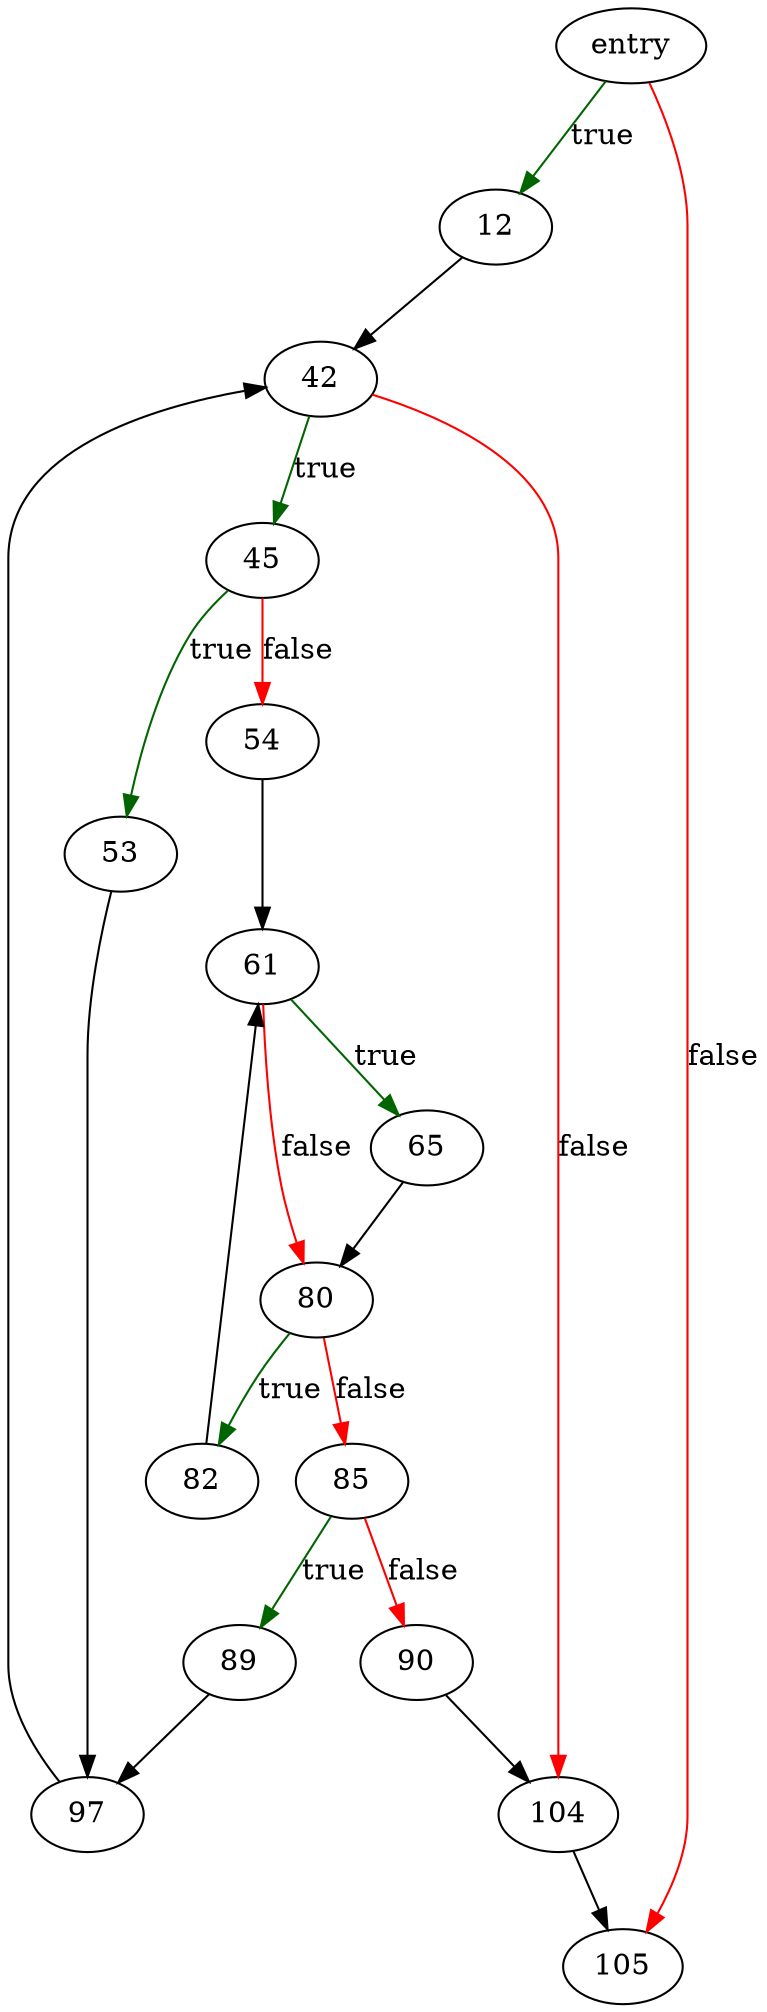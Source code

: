 digraph "keywordCode" {
	// Node definitions.
	3 [label=entry];
	12;
	42;
	45;
	53;
	54;
	61;
	65;
	80;
	82;
	85;
	89;
	90;
	97;
	104;
	105;

	// Edge definitions.
	3 -> 12 [
		color=darkgreen
		label=true
	];
	3 -> 105 [
		color=red
		label=false
	];
	12 -> 42;
	42 -> 45 [
		color=darkgreen
		label=true
	];
	42 -> 104 [
		color=red
		label=false
	];
	45 -> 53 [
		color=darkgreen
		label=true
	];
	45 -> 54 [
		color=red
		label=false
	];
	53 -> 97;
	54 -> 61;
	61 -> 65 [
		color=darkgreen
		label=true
	];
	61 -> 80 [
		color=red
		label=false
	];
	65 -> 80;
	80 -> 82 [
		color=darkgreen
		label=true
	];
	80 -> 85 [
		color=red
		label=false
	];
	82 -> 61;
	85 -> 89 [
		color=darkgreen
		label=true
	];
	85 -> 90 [
		color=red
		label=false
	];
	89 -> 97;
	90 -> 104;
	97 -> 42;
	104 -> 105;
}